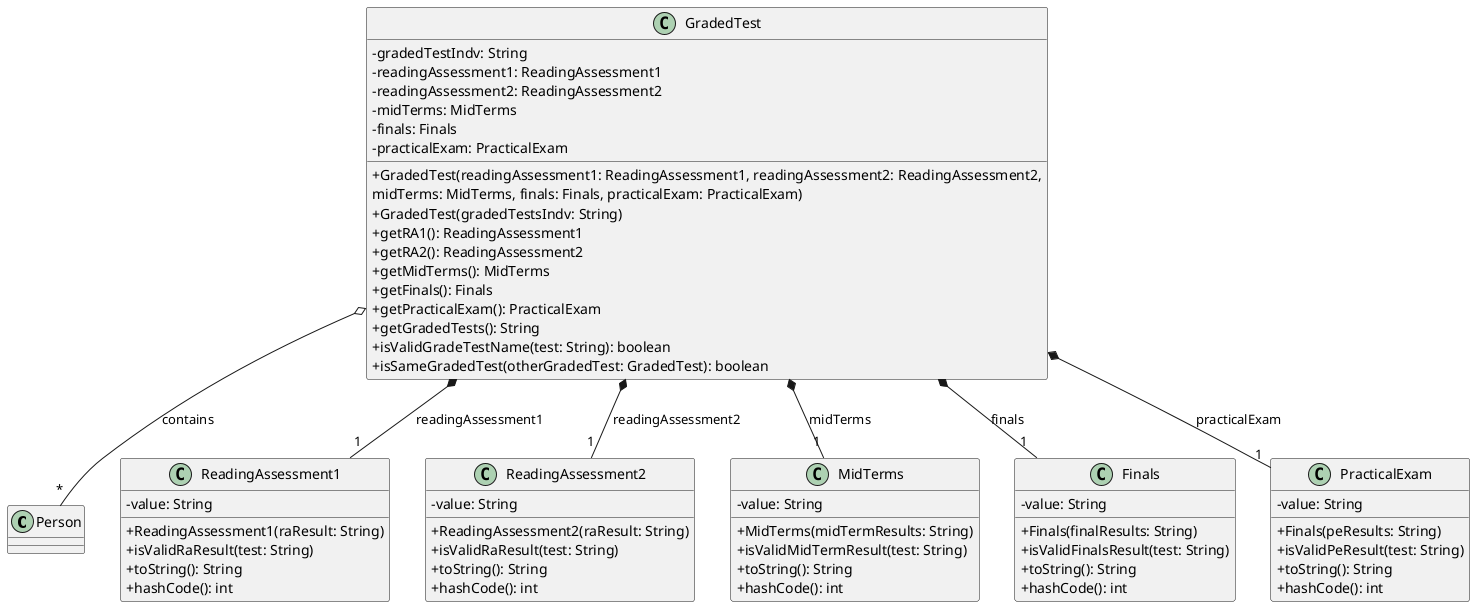 @startuml GradedTest
skinparam classAttributeIconSize 0

class Person {
}

class GradedTest {
    - gradedTestIndv: String
    - readingAssessment1: ReadingAssessment1
    - readingAssessment2: ReadingAssessment2
    - midTerms: MidTerms
    - finals: Finals
    - practicalExam: PracticalExam
    + GradedTest(readingAssessment1: ReadingAssessment1, readingAssessment2: ReadingAssessment2,
          midTerms: MidTerms, finals: Finals, practicalExam: PracticalExam)
    + GradedTest(gradedTestsIndv: String)
    + getRA1(): ReadingAssessment1
    + getRA2(): ReadingAssessment2
    + getMidTerms(): MidTerms
    + getFinals(): Finals
    + getPracticalExam(): PracticalExam
    + getGradedTests(): String
    + isValidGradeTestName(test: String): boolean
    + isSameGradedTest(otherGradedTest: GradedTest): boolean
}

class ReadingAssessment1 {
    - value: String
    + ReadingAssessment1(raResult: String)
    + isValidRaResult(test: String)
    + toString(): String
    + hashCode(): int
}

class ReadingAssessment2 {
    - value: String
    + ReadingAssessment2(raResult: String)
    + isValidRaResult(test: String)
    + toString(): String
    + hashCode(): int
}

class MidTerms {
    - value: String
    + MidTerms(midTermResults: String)
    + isValidMidTermResult(test: String)
    + toString(): String
    + hashCode(): int
}

class Finals {
    - value: String
    + Finals(finalResults: String)
    + isValidFinalsResult(test: String)
    + toString(): String
    + hashCode(): int
}

class PracticalExam {
    - value: String
    + Finals(peResults: String)
    + isValidPeResult(test: String)
    + toString(): String
    + hashCode(): int
}


GradedTest o-- "*" Person: contains
GradedTest *-- "1" ReadingAssessment1: readingAssessment1
GradedTest *-- "1" ReadingAssessment2: readingAssessment2
GradedTest *-- "1" MidTerms: midTerms
GradedTest *-- "1" Finals: finals
GradedTest *-- "1" PracticalExam: practicalExam


@enduml